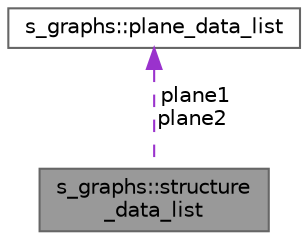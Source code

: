 digraph "s_graphs::structure_data_list"
{
 // LATEX_PDF_SIZE
  bgcolor="transparent";
  edge [fontname=Helvetica,fontsize=10,labelfontname=Helvetica,labelfontsize=10];
  node [fontname=Helvetica,fontsize=10,shape=box,height=0.2,width=0.4];
  Node1 [label="s_graphs::structure\l_data_list",height=0.2,width=0.4,color="gray40", fillcolor="grey60", style="filled", fontcolor="black",tooltip=" "];
  Node2 -> Node1 [dir="back",color="darkorchid3",style="dashed",label=" plane1\nplane2" ];
  Node2 [label="s_graphs::plane_data_list",height=0.2,width=0.4,color="gray40", fillcolor="white", style="filled",URL="$structs__graphs_1_1plane__data__list.html",tooltip=" "];
}
